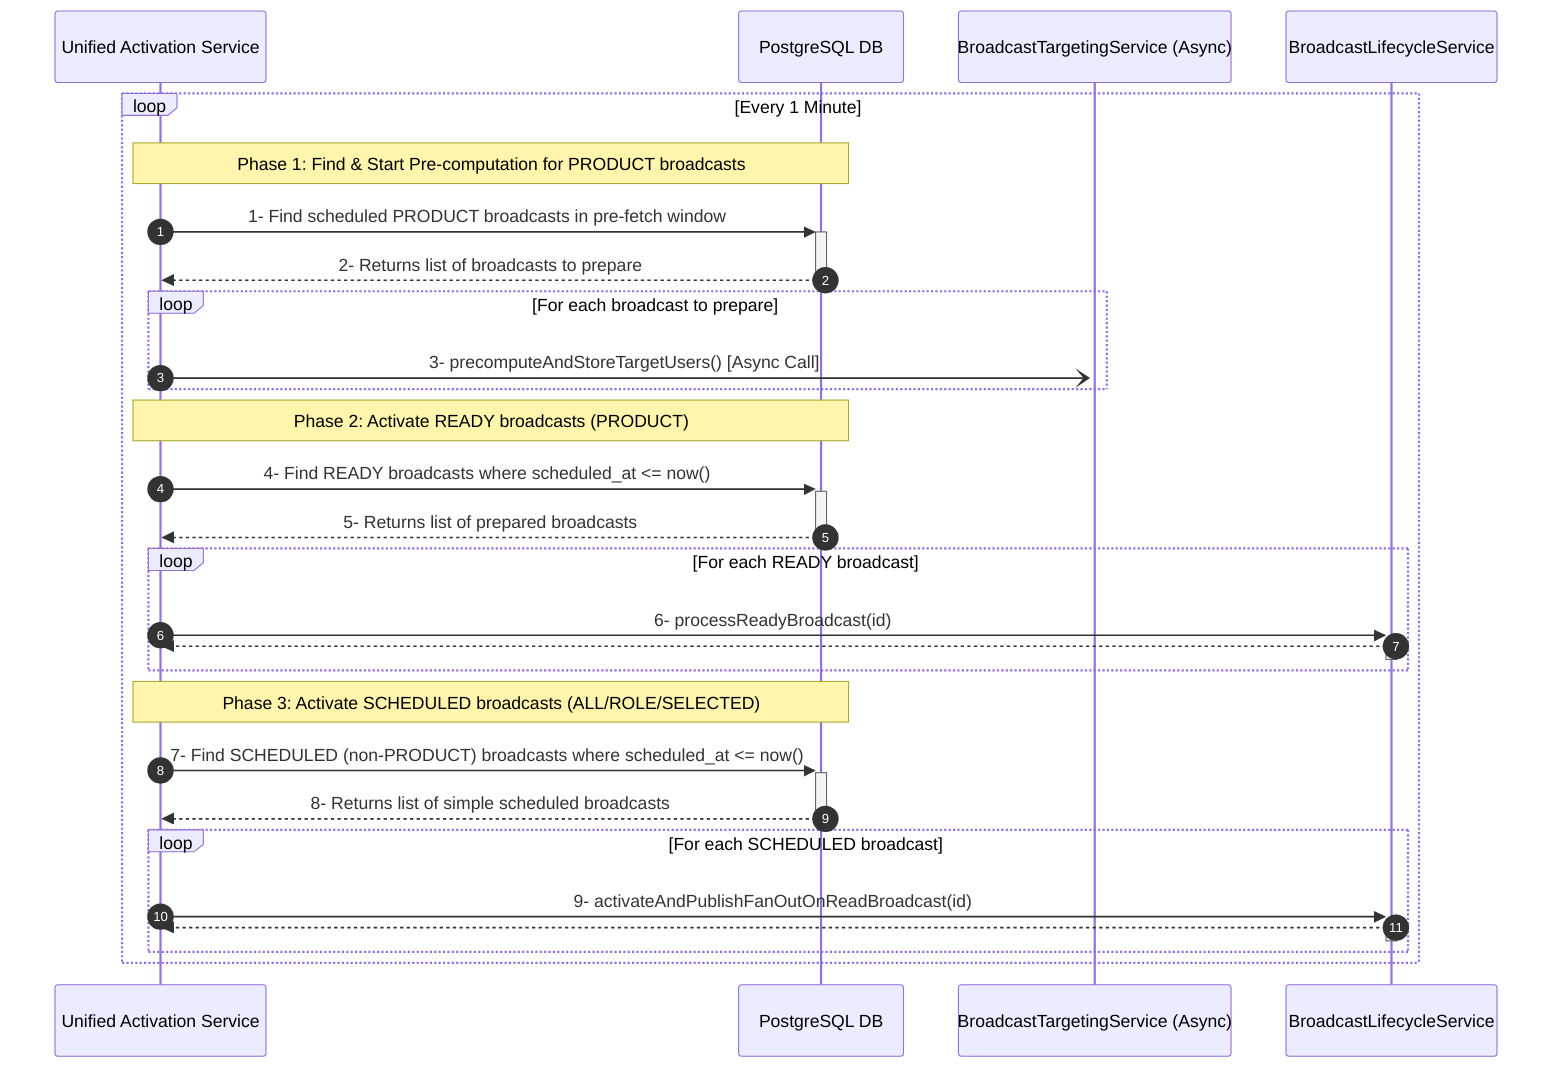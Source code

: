 sequenceDiagram
    autonumber

    participant Scheduler as Unified Activation Service
    participant DB as PostgreSQL DB
    participant TargetingSvc as BroadcastTargetingService (Async)
    participant LifecycleSvc as BroadcastLifecycleService

    loop Every 1 Minute
        note over Scheduler, DB: Phase 1: Find & Start Pre-computation for PRODUCT broadcasts
        Scheduler->>+DB: 1- Find scheduled PRODUCT broadcasts in pre-fetch window
        DB-->>-Scheduler: 2- Returns list of broadcasts to prepare

        loop For each broadcast to prepare
            Scheduler-)+TargetingSvc: 3- precomputeAndStoreTargetUsers() [Async Call]
        end

        note over Scheduler, DB: Phase 2: Activate READY broadcasts (PRODUCT)
        Scheduler->>+DB: 4- Find READY broadcasts where scheduled_at <= now()
        DB-->>-Scheduler: 5- Returns list of prepared broadcasts

        loop For each READY broadcast
            Scheduler->>+LifecycleSvc: 6- processReadyBroadcast(id)
            LifecycleSvc-->>-Scheduler: 
        end

        note over Scheduler, DB: Phase 3: Activate SCHEDULED broadcasts (ALL/ROLE/SELECTED)
        Scheduler->>+DB: 7- Find SCHEDULED (non-PRODUCT) broadcasts where scheduled_at <= now()
        DB-->>-Scheduler: 8- Returns list of simple scheduled broadcasts

        loop For each SCHEDULED broadcast
            Scheduler->>+LifecycleSvc: 9- activateAndPublishFanOutOnReadBroadcast(id)
            LifecycleSvc-->>-Scheduler: 
        end
    end